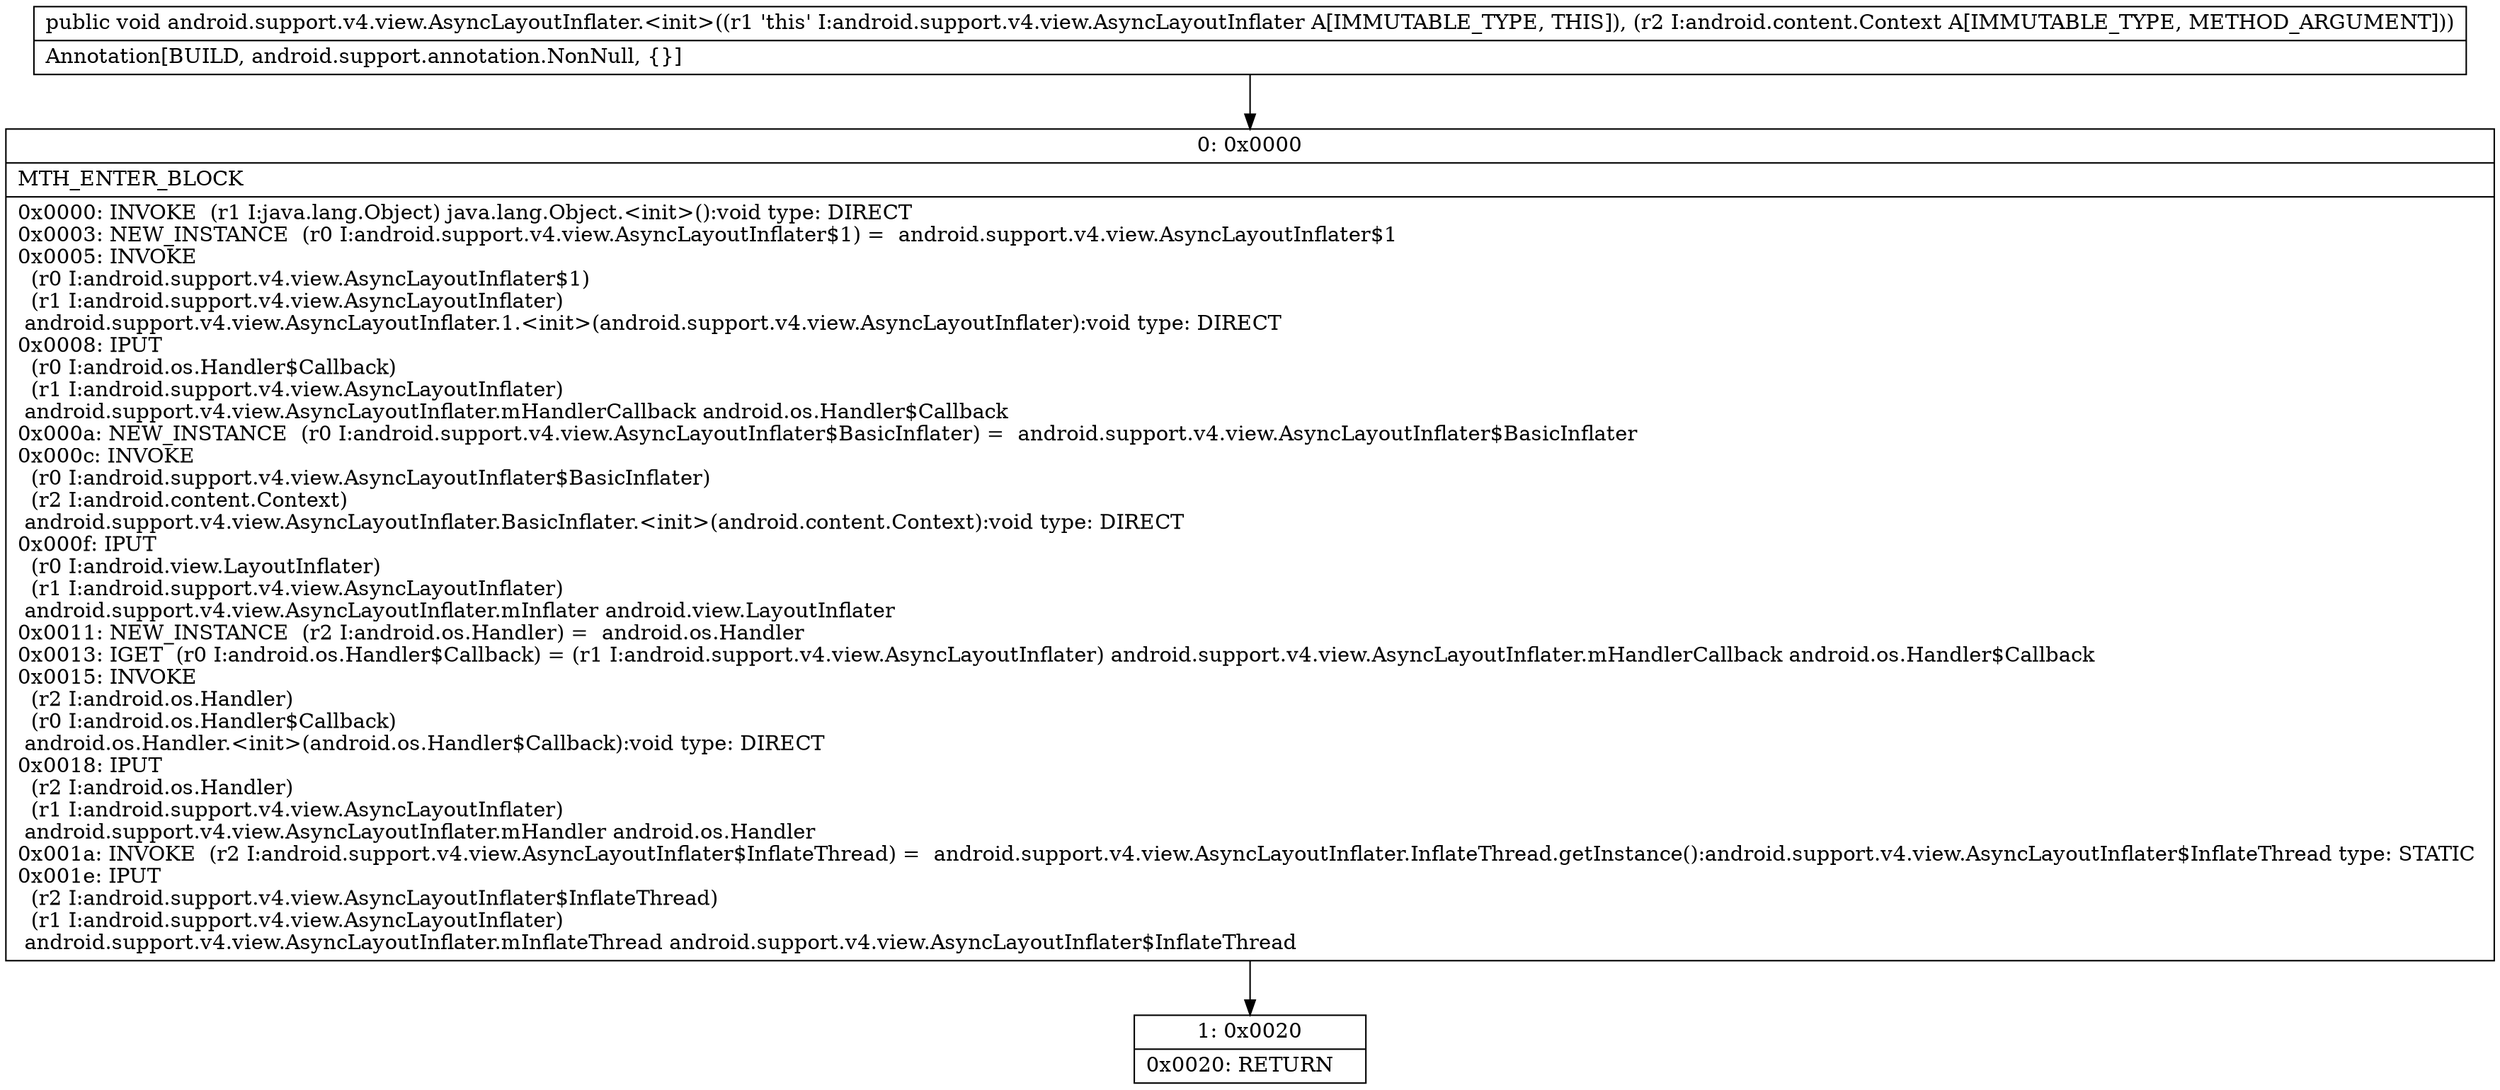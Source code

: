 digraph "CFG forandroid.support.v4.view.AsyncLayoutInflater.\<init\>(Landroid\/content\/Context;)V" {
Node_0 [shape=record,label="{0\:\ 0x0000|MTH_ENTER_BLOCK\l|0x0000: INVOKE  (r1 I:java.lang.Object) java.lang.Object.\<init\>():void type: DIRECT \l0x0003: NEW_INSTANCE  (r0 I:android.support.v4.view.AsyncLayoutInflater$1) =  android.support.v4.view.AsyncLayoutInflater$1 \l0x0005: INVOKE  \l  (r0 I:android.support.v4.view.AsyncLayoutInflater$1)\l  (r1 I:android.support.v4.view.AsyncLayoutInflater)\l android.support.v4.view.AsyncLayoutInflater.1.\<init\>(android.support.v4.view.AsyncLayoutInflater):void type: DIRECT \l0x0008: IPUT  \l  (r0 I:android.os.Handler$Callback)\l  (r1 I:android.support.v4.view.AsyncLayoutInflater)\l android.support.v4.view.AsyncLayoutInflater.mHandlerCallback android.os.Handler$Callback \l0x000a: NEW_INSTANCE  (r0 I:android.support.v4.view.AsyncLayoutInflater$BasicInflater) =  android.support.v4.view.AsyncLayoutInflater$BasicInflater \l0x000c: INVOKE  \l  (r0 I:android.support.v4.view.AsyncLayoutInflater$BasicInflater)\l  (r2 I:android.content.Context)\l android.support.v4.view.AsyncLayoutInflater.BasicInflater.\<init\>(android.content.Context):void type: DIRECT \l0x000f: IPUT  \l  (r0 I:android.view.LayoutInflater)\l  (r1 I:android.support.v4.view.AsyncLayoutInflater)\l android.support.v4.view.AsyncLayoutInflater.mInflater android.view.LayoutInflater \l0x0011: NEW_INSTANCE  (r2 I:android.os.Handler) =  android.os.Handler \l0x0013: IGET  (r0 I:android.os.Handler$Callback) = (r1 I:android.support.v4.view.AsyncLayoutInflater) android.support.v4.view.AsyncLayoutInflater.mHandlerCallback android.os.Handler$Callback \l0x0015: INVOKE  \l  (r2 I:android.os.Handler)\l  (r0 I:android.os.Handler$Callback)\l android.os.Handler.\<init\>(android.os.Handler$Callback):void type: DIRECT \l0x0018: IPUT  \l  (r2 I:android.os.Handler)\l  (r1 I:android.support.v4.view.AsyncLayoutInflater)\l android.support.v4.view.AsyncLayoutInflater.mHandler android.os.Handler \l0x001a: INVOKE  (r2 I:android.support.v4.view.AsyncLayoutInflater$InflateThread) =  android.support.v4.view.AsyncLayoutInflater.InflateThread.getInstance():android.support.v4.view.AsyncLayoutInflater$InflateThread type: STATIC \l0x001e: IPUT  \l  (r2 I:android.support.v4.view.AsyncLayoutInflater$InflateThread)\l  (r1 I:android.support.v4.view.AsyncLayoutInflater)\l android.support.v4.view.AsyncLayoutInflater.mInflateThread android.support.v4.view.AsyncLayoutInflater$InflateThread \l}"];
Node_1 [shape=record,label="{1\:\ 0x0020|0x0020: RETURN   \l}"];
MethodNode[shape=record,label="{public void android.support.v4.view.AsyncLayoutInflater.\<init\>((r1 'this' I:android.support.v4.view.AsyncLayoutInflater A[IMMUTABLE_TYPE, THIS]), (r2 I:android.content.Context A[IMMUTABLE_TYPE, METHOD_ARGUMENT]))  | Annotation[BUILD, android.support.annotation.NonNull, \{\}]\l}"];
MethodNode -> Node_0;
Node_0 -> Node_1;
}

